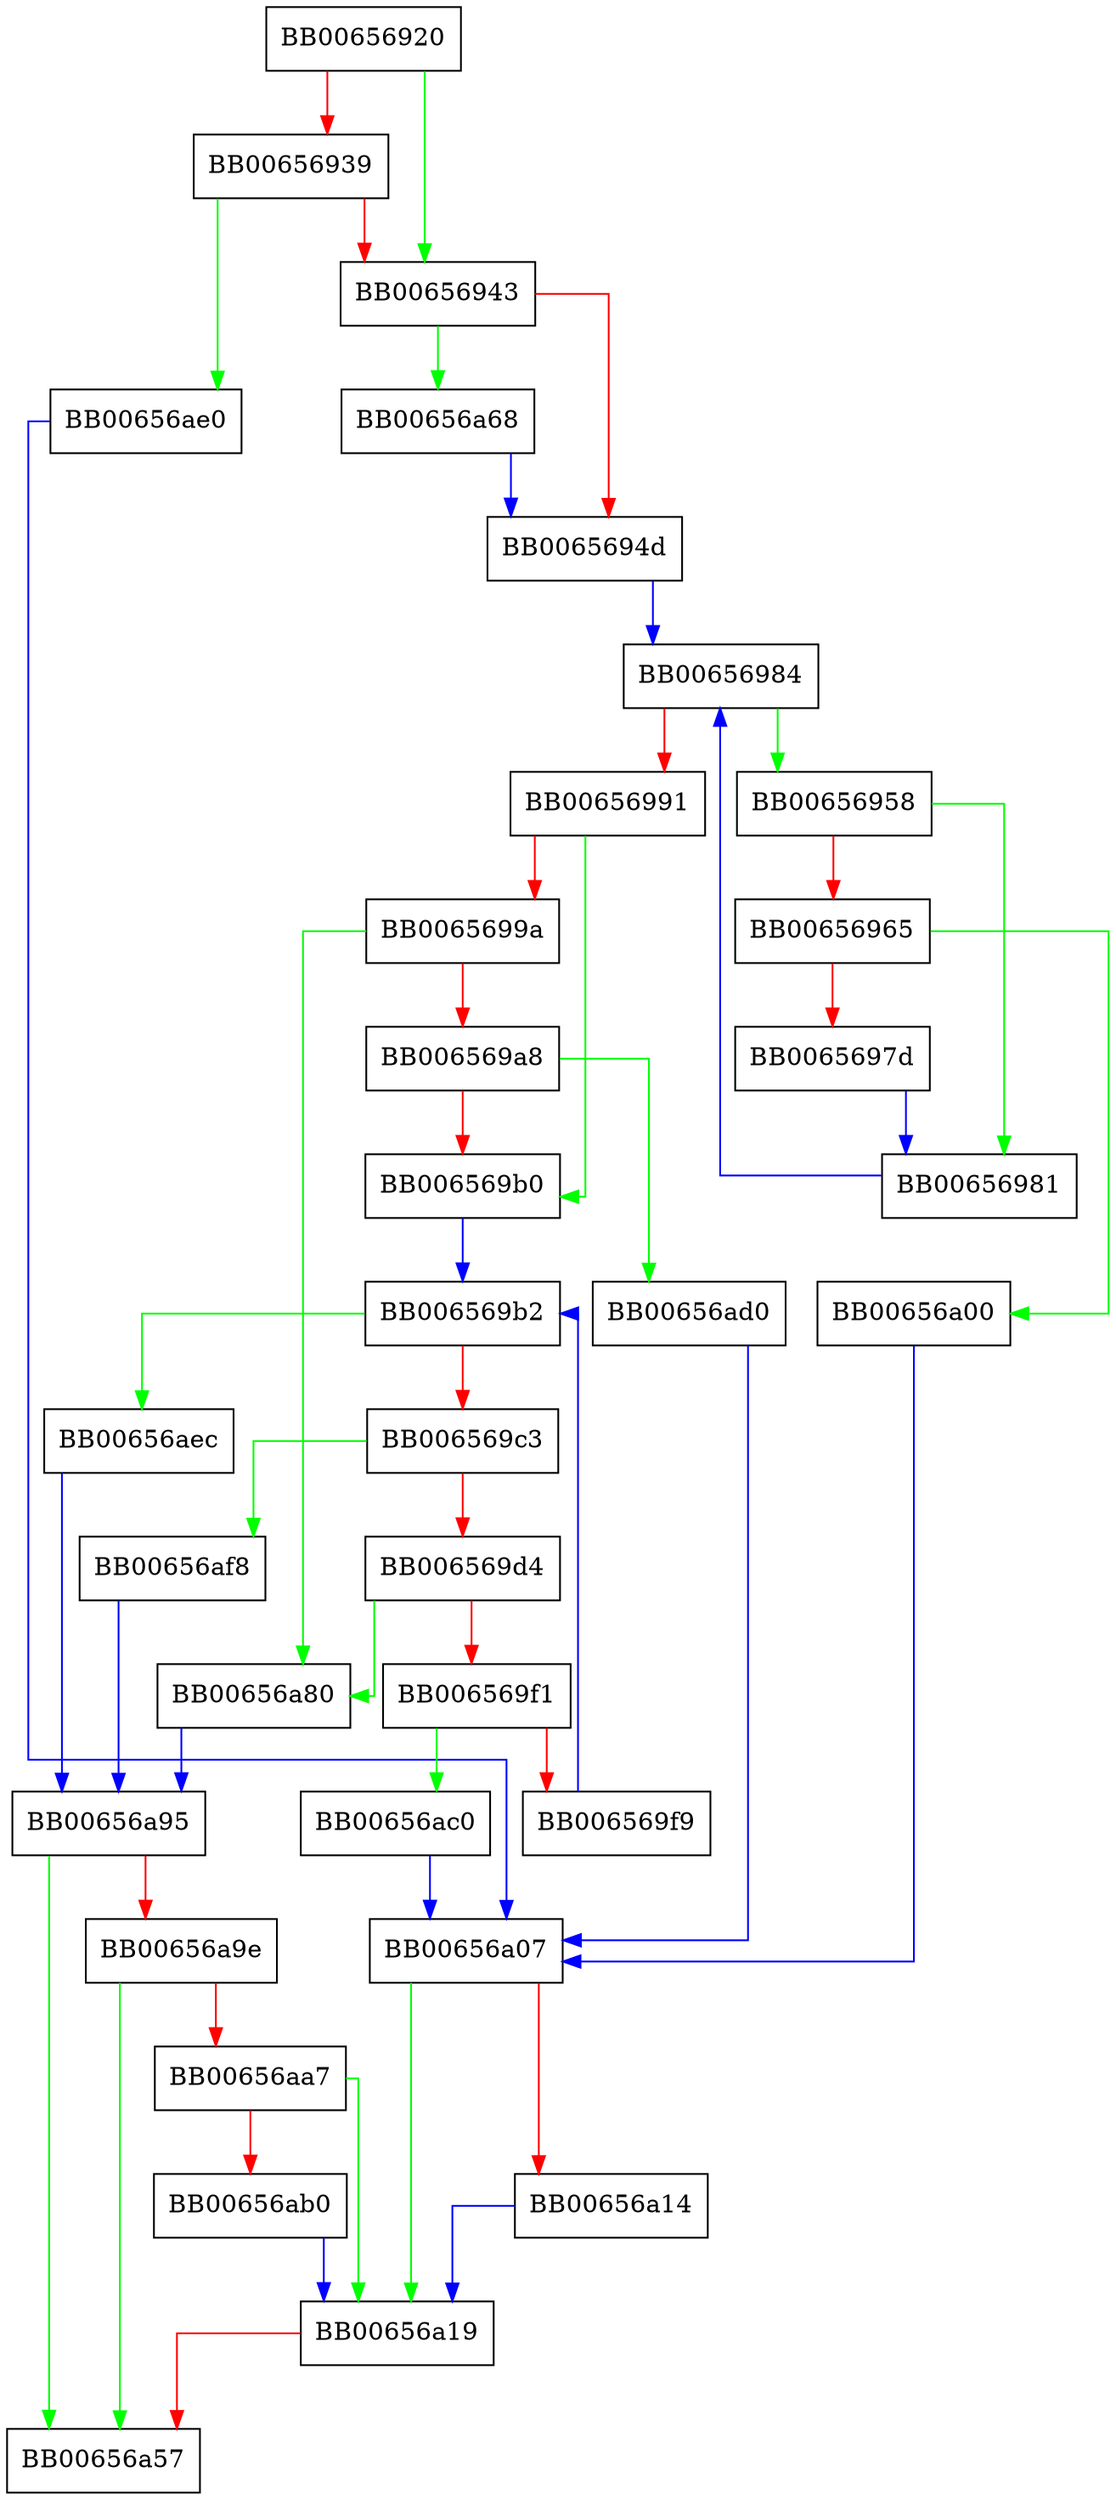 digraph UI_process {
  node [shape="box"];
  graph [splines=ortho];
  BB00656920 -> BB00656943 [color="green"];
  BB00656920 -> BB00656939 [color="red"];
  BB00656939 -> BB00656ae0 [color="green"];
  BB00656939 -> BB00656943 [color="red"];
  BB00656943 -> BB00656a68 [color="green"];
  BB00656943 -> BB0065694d [color="red"];
  BB0065694d -> BB00656984 [color="blue"];
  BB00656958 -> BB00656981 [color="green"];
  BB00656958 -> BB00656965 [color="red"];
  BB00656965 -> BB00656a00 [color="green"];
  BB00656965 -> BB0065697d [color="red"];
  BB0065697d -> BB00656981 [color="blue"];
  BB00656981 -> BB00656984 [color="blue"];
  BB00656984 -> BB00656958 [color="green"];
  BB00656984 -> BB00656991 [color="red"];
  BB00656991 -> BB006569b0 [color="green"];
  BB00656991 -> BB0065699a [color="red"];
  BB0065699a -> BB00656a80 [color="green"];
  BB0065699a -> BB006569a8 [color="red"];
  BB006569a8 -> BB00656ad0 [color="green"];
  BB006569a8 -> BB006569b0 [color="red"];
  BB006569b0 -> BB006569b2 [color="blue"];
  BB006569b2 -> BB00656aec [color="green"];
  BB006569b2 -> BB006569c3 [color="red"];
  BB006569c3 -> BB00656af8 [color="green"];
  BB006569c3 -> BB006569d4 [color="red"];
  BB006569d4 -> BB00656a80 [color="green"];
  BB006569d4 -> BB006569f1 [color="red"];
  BB006569f1 -> BB00656ac0 [color="green"];
  BB006569f1 -> BB006569f9 [color="red"];
  BB006569f9 -> BB006569b2 [color="blue"];
  BB00656a00 -> BB00656a07 [color="blue"];
  BB00656a07 -> BB00656a19 [color="green"];
  BB00656a07 -> BB00656a14 [color="red"];
  BB00656a14 -> BB00656a19 [color="blue"];
  BB00656a19 -> BB00656a57 [color="red"];
  BB00656a68 -> BB0065694d [color="blue"];
  BB00656a80 -> BB00656a95 [color="blue"];
  BB00656a95 -> BB00656a57 [color="green"];
  BB00656a95 -> BB00656a9e [color="red"];
  BB00656a9e -> BB00656a57 [color="green"];
  BB00656a9e -> BB00656aa7 [color="red"];
  BB00656aa7 -> BB00656a19 [color="green"];
  BB00656aa7 -> BB00656ab0 [color="red"];
  BB00656ab0 -> BB00656a19 [color="blue"];
  BB00656ac0 -> BB00656a07 [color="blue"];
  BB00656ad0 -> BB00656a07 [color="blue"];
  BB00656ae0 -> BB00656a07 [color="blue"];
  BB00656aec -> BB00656a95 [color="blue"];
  BB00656af8 -> BB00656a95 [color="blue"];
}